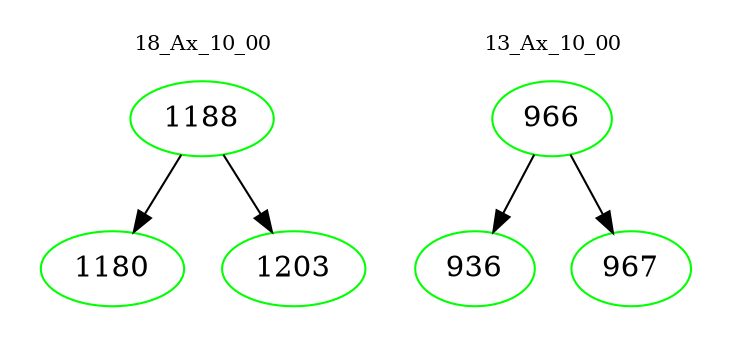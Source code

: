 digraph{
subgraph cluster_0 {
color = white
label = "18_Ax_10_00";
fontsize=10;
T0_1188 [label="1188", color="green"]
T0_1188 -> T0_1180 [color="black"]
T0_1180 [label="1180", color="green"]
T0_1188 -> T0_1203 [color="black"]
T0_1203 [label="1203", color="green"]
}
subgraph cluster_1 {
color = white
label = "13_Ax_10_00";
fontsize=10;
T1_966 [label="966", color="green"]
T1_966 -> T1_936 [color="black"]
T1_936 [label="936", color="green"]
T1_966 -> T1_967 [color="black"]
T1_967 [label="967", color="green"]
}
}
